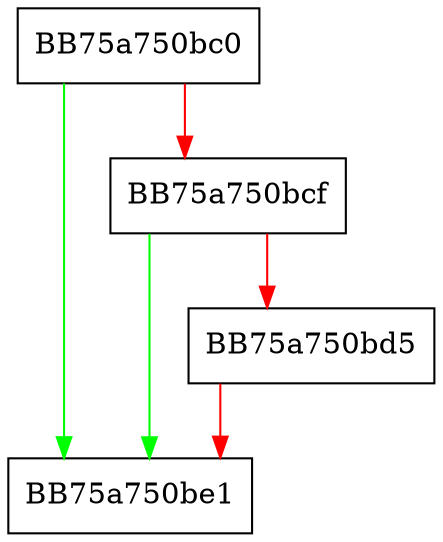 digraph freeBinaryTreeNode {
  node [shape="box"];
  graph [splines=ortho];
  BB75a750bc0 -> BB75a750be1 [color="green"];
  BB75a750bc0 -> BB75a750bcf [color="red"];
  BB75a750bcf -> BB75a750be1 [color="green"];
  BB75a750bcf -> BB75a750bd5 [color="red"];
  BB75a750bd5 -> BB75a750be1 [color="red"];
}